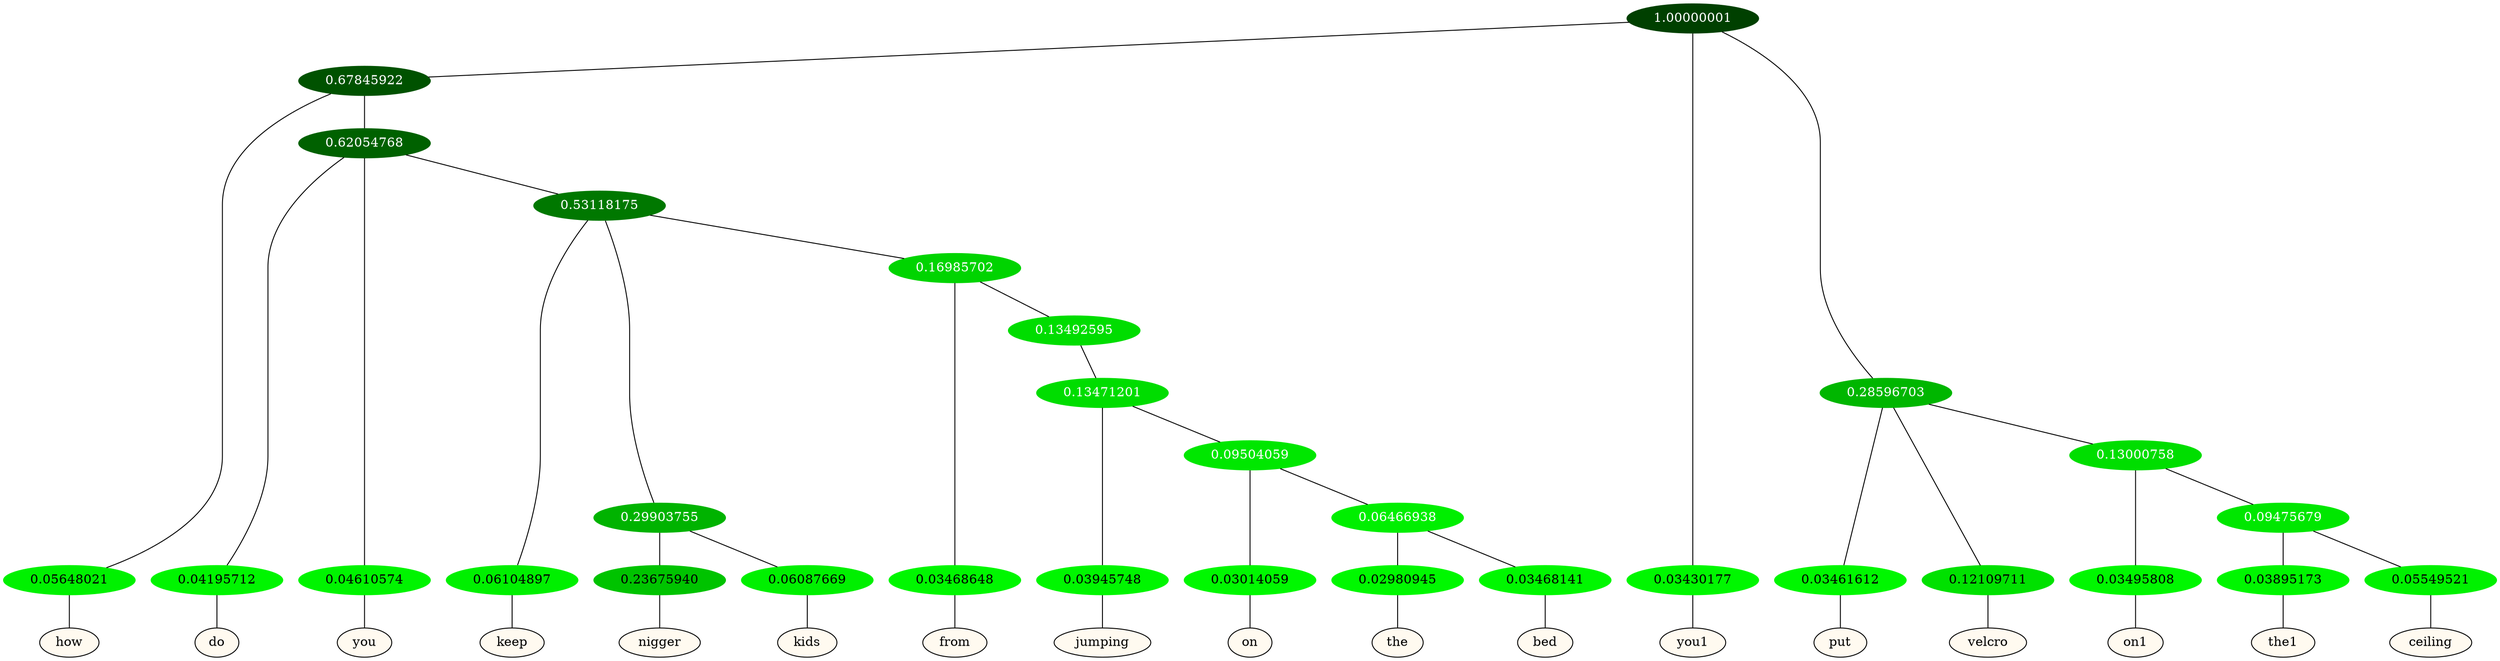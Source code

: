 graph {
	node [format=png height=0.15 nodesep=0.001 ordering=out overlap=prism overlap_scaling=0.01 ranksep=0.001 ratio=0.2 style=filled width=0.15]
	{
		rank=same
		a_w_4 [label=how color=black fillcolor=floralwhite style="filled,solid"]
		a_w_9 [label=do color=black fillcolor=floralwhite style="filled,solid"]
		a_w_10 [label=you color=black fillcolor=floralwhite style="filled,solid"]
		a_w_14 [label=keep color=black fillcolor=floralwhite style="filled,solid"]
		a_w_19 [label=nigger color=black fillcolor=floralwhite style="filled,solid"]
		a_w_20 [label=kids color=black fillcolor=floralwhite style="filled,solid"]
		a_w_21 [label=from color=black fillcolor=floralwhite style="filled,solid"]
		a_w_24 [label=jumping color=black fillcolor=floralwhite style="filled,solid"]
		a_w_26 [label=on color=black fillcolor=floralwhite style="filled,solid"]
		a_w_28 [label=the color=black fillcolor=floralwhite style="filled,solid"]
		a_w_29 [label=bed color=black fillcolor=floralwhite style="filled,solid"]
		a_w_2 [label=you1 color=black fillcolor=floralwhite style="filled,solid"]
		a_w_6 [label=put color=black fillcolor=floralwhite style="filled,solid"]
		a_w_7 [label=velcro color=black fillcolor=floralwhite style="filled,solid"]
		a_w_12 [label=on1 color=black fillcolor=floralwhite style="filled,solid"]
		a_w_17 [label=the1 color=black fillcolor=floralwhite style="filled,solid"]
		a_w_18 [label=ceiling color=black fillcolor=floralwhite style="filled,solid"]
	}
	a_n_4 -- a_w_4
	a_n_9 -- a_w_9
	a_n_10 -- a_w_10
	a_n_14 -- a_w_14
	a_n_19 -- a_w_19
	a_n_20 -- a_w_20
	a_n_21 -- a_w_21
	a_n_24 -- a_w_24
	a_n_26 -- a_w_26
	a_n_28 -- a_w_28
	a_n_29 -- a_w_29
	a_n_2 -- a_w_2
	a_n_6 -- a_w_6
	a_n_7 -- a_w_7
	a_n_12 -- a_w_12
	a_n_17 -- a_w_17
	a_n_18 -- a_w_18
	{
		rank=same
		a_n_4 [label=0.05648021 color="0.334 1.000 0.944" fontcolor=black]
		a_n_9 [label=0.04195712 color="0.334 1.000 0.958" fontcolor=black]
		a_n_10 [label=0.04610574 color="0.334 1.000 0.954" fontcolor=black]
		a_n_14 [label=0.06104897 color="0.334 1.000 0.939" fontcolor=black]
		a_n_19 [label=0.23675940 color="0.334 1.000 0.763" fontcolor=black]
		a_n_20 [label=0.06087669 color="0.334 1.000 0.939" fontcolor=black]
		a_n_21 [label=0.03468648 color="0.334 1.000 0.965" fontcolor=black]
		a_n_24 [label=0.03945748 color="0.334 1.000 0.961" fontcolor=black]
		a_n_26 [label=0.03014059 color="0.334 1.000 0.970" fontcolor=black]
		a_n_28 [label=0.02980945 color="0.334 1.000 0.970" fontcolor=black]
		a_n_29 [label=0.03468141 color="0.334 1.000 0.965" fontcolor=black]
		a_n_2 [label=0.03430177 color="0.334 1.000 0.966" fontcolor=black]
		a_n_6 [label=0.03461612 color="0.334 1.000 0.965" fontcolor=black]
		a_n_7 [label=0.12109711 color="0.334 1.000 0.879" fontcolor=black]
		a_n_12 [label=0.03495808 color="0.334 1.000 0.965" fontcolor=black]
		a_n_17 [label=0.03895173 color="0.334 1.000 0.961" fontcolor=black]
		a_n_18 [label=0.05549521 color="0.334 1.000 0.945" fontcolor=black]
	}
	a_n_0 [label=1.00000001 color="0.334 1.000 0.250" fontcolor=grey99]
	a_n_1 [label=0.67845922 color="0.334 1.000 0.322" fontcolor=grey99]
	a_n_0 -- a_n_1
	a_n_0 -- a_n_2
	a_n_3 [label=0.28596703 color="0.334 1.000 0.714" fontcolor=grey99]
	a_n_0 -- a_n_3
	a_n_1 -- a_n_4
	a_n_5 [label=0.62054768 color="0.334 1.000 0.379" fontcolor=grey99]
	a_n_1 -- a_n_5
	a_n_3 -- a_n_6
	a_n_3 -- a_n_7
	a_n_8 [label=0.13000758 color="0.334 1.000 0.870" fontcolor=grey99]
	a_n_3 -- a_n_8
	a_n_5 -- a_n_9
	a_n_5 -- a_n_10
	a_n_11 [label=0.53118175 color="0.334 1.000 0.469" fontcolor=grey99]
	a_n_5 -- a_n_11
	a_n_8 -- a_n_12
	a_n_13 [label=0.09475679 color="0.334 1.000 0.905" fontcolor=grey99]
	a_n_8 -- a_n_13
	a_n_11 -- a_n_14
	a_n_15 [label=0.29903755 color="0.334 1.000 0.701" fontcolor=grey99]
	a_n_11 -- a_n_15
	a_n_16 [label=0.16985702 color="0.334 1.000 0.830" fontcolor=grey99]
	a_n_11 -- a_n_16
	a_n_13 -- a_n_17
	a_n_13 -- a_n_18
	a_n_15 -- a_n_19
	a_n_15 -- a_n_20
	a_n_16 -- a_n_21
	a_n_22 [label=0.13492595 color="0.334 1.000 0.865" fontcolor=grey99]
	a_n_16 -- a_n_22
	a_n_23 [label=0.13471201 color="0.334 1.000 0.865" fontcolor=grey99]
	a_n_22 -- a_n_23
	a_n_23 -- a_n_24
	a_n_25 [label=0.09504059 color="0.334 1.000 0.905" fontcolor=grey99]
	a_n_23 -- a_n_25
	a_n_25 -- a_n_26
	a_n_27 [label=0.06466938 color="0.334 1.000 0.935" fontcolor=grey99]
	a_n_25 -- a_n_27
	a_n_27 -- a_n_28
	a_n_27 -- a_n_29
}
